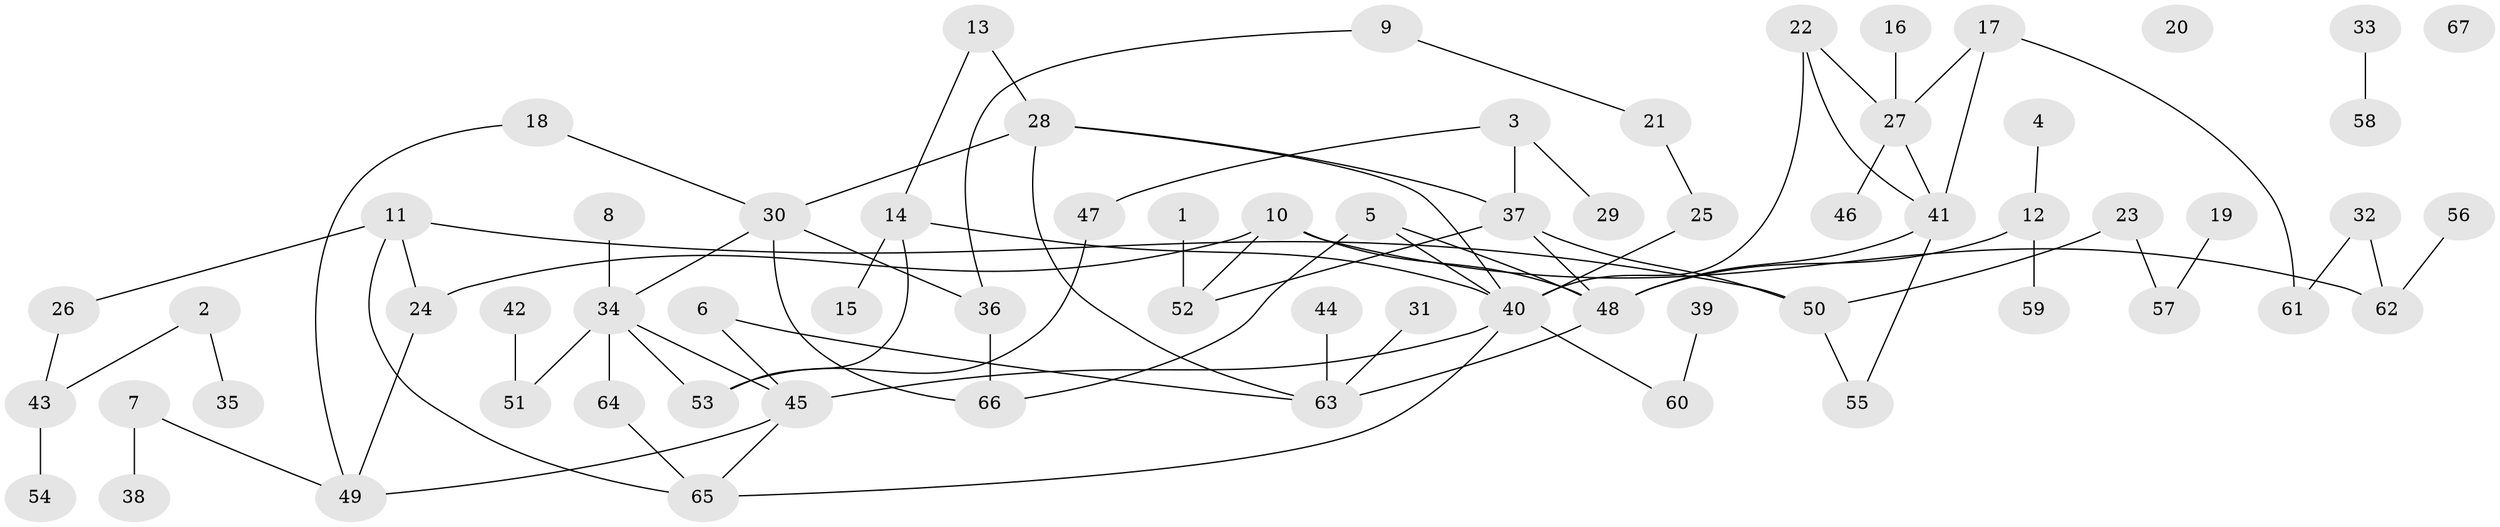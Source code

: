 // coarse degree distribution, {2: 0.3548387096774194, 13: 0.03225806451612903, 6: 0.03225806451612903, 4: 0.06451612903225806, 8: 0.03225806451612903, 3: 0.16129032258064516, 7: 0.03225806451612903, 1: 0.22580645161290322, 5: 0.06451612903225806}
// Generated by graph-tools (version 1.1) at 2025/43/03/06/25 01:43:18]
// undirected, 67 vertices, 85 edges
graph export_dot {
graph [start="1"]
  node [color=gray90,style=filled];
  1;
  2;
  3;
  4;
  5;
  6;
  7;
  8;
  9;
  10;
  11;
  12;
  13;
  14;
  15;
  16;
  17;
  18;
  19;
  20;
  21;
  22;
  23;
  24;
  25;
  26;
  27;
  28;
  29;
  30;
  31;
  32;
  33;
  34;
  35;
  36;
  37;
  38;
  39;
  40;
  41;
  42;
  43;
  44;
  45;
  46;
  47;
  48;
  49;
  50;
  51;
  52;
  53;
  54;
  55;
  56;
  57;
  58;
  59;
  60;
  61;
  62;
  63;
  64;
  65;
  66;
  67;
  1 -- 52;
  2 -- 35;
  2 -- 43;
  3 -- 29;
  3 -- 37;
  3 -- 47;
  4 -- 12;
  5 -- 40;
  5 -- 48;
  5 -- 66;
  6 -- 45;
  6 -- 63;
  7 -- 38;
  7 -- 49;
  8 -- 34;
  9 -- 21;
  9 -- 36;
  10 -- 24;
  10 -- 48;
  10 -- 52;
  10 -- 62;
  11 -- 24;
  11 -- 26;
  11 -- 50;
  11 -- 65;
  12 -- 48;
  12 -- 59;
  13 -- 14;
  13 -- 28;
  14 -- 15;
  14 -- 40;
  14 -- 53;
  16 -- 27;
  17 -- 27;
  17 -- 41;
  17 -- 61;
  18 -- 30;
  18 -- 49;
  19 -- 57;
  21 -- 25;
  22 -- 27;
  22 -- 40;
  22 -- 41;
  23 -- 50;
  23 -- 57;
  24 -- 49;
  25 -- 40;
  26 -- 43;
  27 -- 41;
  27 -- 46;
  28 -- 30;
  28 -- 37;
  28 -- 40;
  28 -- 63;
  30 -- 34;
  30 -- 36;
  30 -- 66;
  31 -- 63;
  32 -- 61;
  32 -- 62;
  33 -- 58;
  34 -- 45;
  34 -- 51;
  34 -- 53;
  34 -- 64;
  36 -- 66;
  37 -- 48;
  37 -- 50;
  37 -- 52;
  39 -- 60;
  40 -- 45;
  40 -- 60;
  40 -- 65;
  41 -- 48;
  41 -- 55;
  42 -- 51;
  43 -- 54;
  44 -- 63;
  45 -- 49;
  45 -- 65;
  47 -- 53;
  48 -- 63;
  50 -- 55;
  56 -- 62;
  64 -- 65;
}
